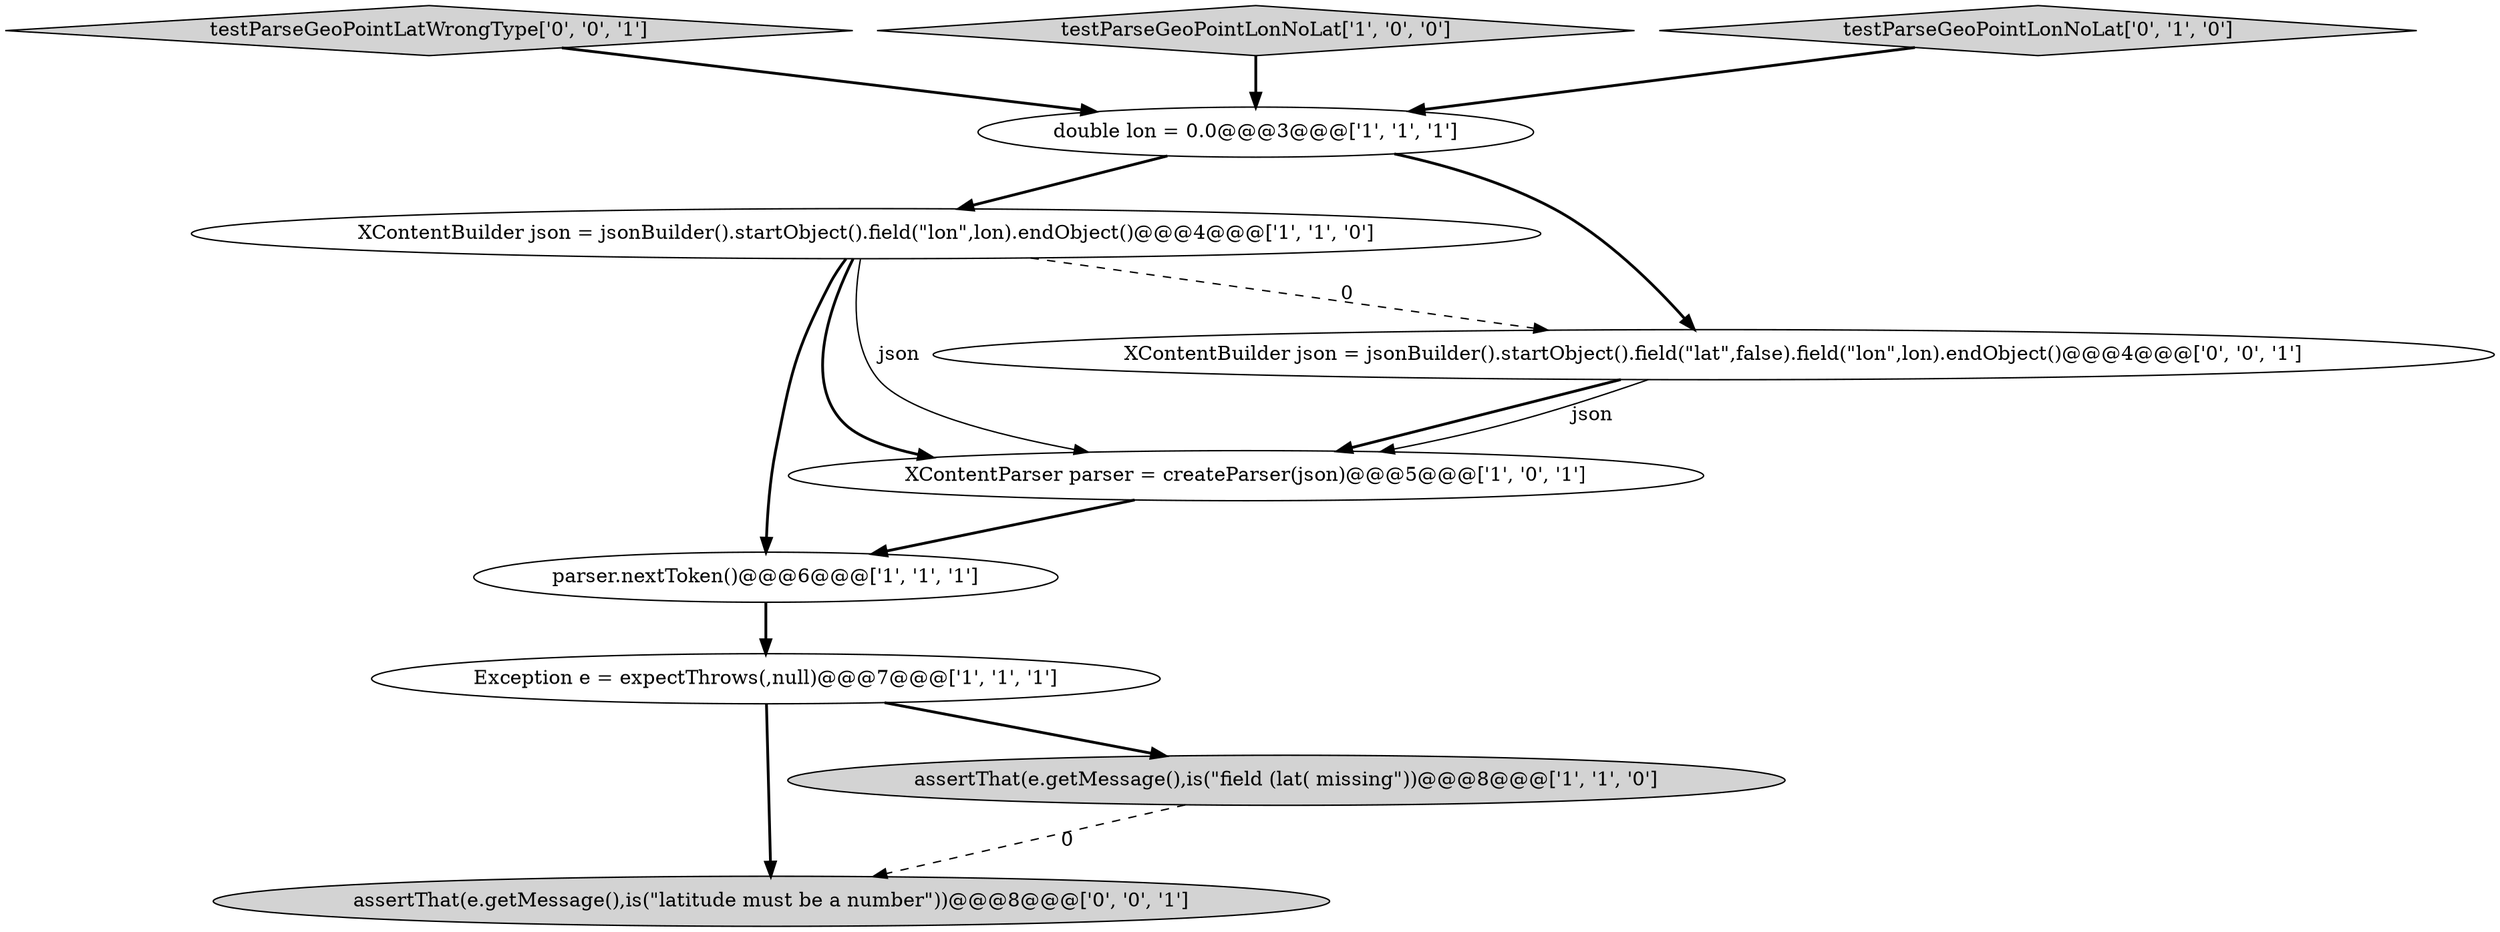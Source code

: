 digraph {
4 [style = filled, label = "Exception e = expectThrows(,null)@@@7@@@['1', '1', '1']", fillcolor = white, shape = ellipse image = "AAA0AAABBB1BBB"];
8 [style = filled, label = "assertThat(e.getMessage(),is(\"latitude must be a number\"))@@@8@@@['0', '0', '1']", fillcolor = lightgray, shape = ellipse image = "AAA0AAABBB3BBB"];
3 [style = filled, label = "XContentBuilder json = jsonBuilder().startObject().field(\"lon\",lon).endObject()@@@4@@@['1', '1', '0']", fillcolor = white, shape = ellipse image = "AAA0AAABBB1BBB"];
0 [style = filled, label = "assertThat(e.getMessage(),is(\"field (lat( missing\"))@@@8@@@['1', '1', '0']", fillcolor = lightgray, shape = ellipse image = "AAA0AAABBB1BBB"];
1 [style = filled, label = "parser.nextToken()@@@6@@@['1', '1', '1']", fillcolor = white, shape = ellipse image = "AAA0AAABBB1BBB"];
9 [style = filled, label = "testParseGeoPointLatWrongType['0', '0', '1']", fillcolor = lightgray, shape = diamond image = "AAA0AAABBB3BBB"];
10 [style = filled, label = "XContentBuilder json = jsonBuilder().startObject().field(\"lat\",false).field(\"lon\",lon).endObject()@@@4@@@['0', '0', '1']", fillcolor = white, shape = ellipse image = "AAA0AAABBB3BBB"];
6 [style = filled, label = "testParseGeoPointLonNoLat['1', '0', '0']", fillcolor = lightgray, shape = diamond image = "AAA0AAABBB1BBB"];
5 [style = filled, label = "double lon = 0.0@@@3@@@['1', '1', '1']", fillcolor = white, shape = ellipse image = "AAA0AAABBB1BBB"];
7 [style = filled, label = "testParseGeoPointLonNoLat['0', '1', '0']", fillcolor = lightgray, shape = diamond image = "AAA0AAABBB2BBB"];
2 [style = filled, label = "XContentParser parser = createParser(json)@@@5@@@['1', '0', '1']", fillcolor = white, shape = ellipse image = "AAA0AAABBB1BBB"];
9->5 [style = bold, label=""];
5->3 [style = bold, label=""];
5->10 [style = bold, label=""];
4->8 [style = bold, label=""];
6->5 [style = bold, label=""];
1->4 [style = bold, label=""];
7->5 [style = bold, label=""];
10->2 [style = bold, label=""];
3->10 [style = dashed, label="0"];
0->8 [style = dashed, label="0"];
3->2 [style = bold, label=""];
3->1 [style = bold, label=""];
2->1 [style = bold, label=""];
10->2 [style = solid, label="json"];
3->2 [style = solid, label="json"];
4->0 [style = bold, label=""];
}
